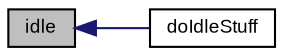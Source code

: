 digraph "idle"
{
  bgcolor="transparent";
  edge [fontname="Arial",fontsize="9",labelfontname="Arial",labelfontsize="9"];
  node [fontname="Arial",fontsize="9",shape=record];
  rankdir="LR";
  Node1 [label="idle",height=0.2,width=0.4,color="black", fillcolor="grey75", style="filled" fontcolor="black"];
  Node1 -> Node2 [dir="back",color="midnightblue",fontsize="9",style="solid",fontname="Arial"];
  Node2 [label="doIdleStuff",height=0.2,width=0.4,color="black",URL="$class_a_eff_g_u_i_editor.html#a1730dc80596102088370374a9f0abce6"];
}
